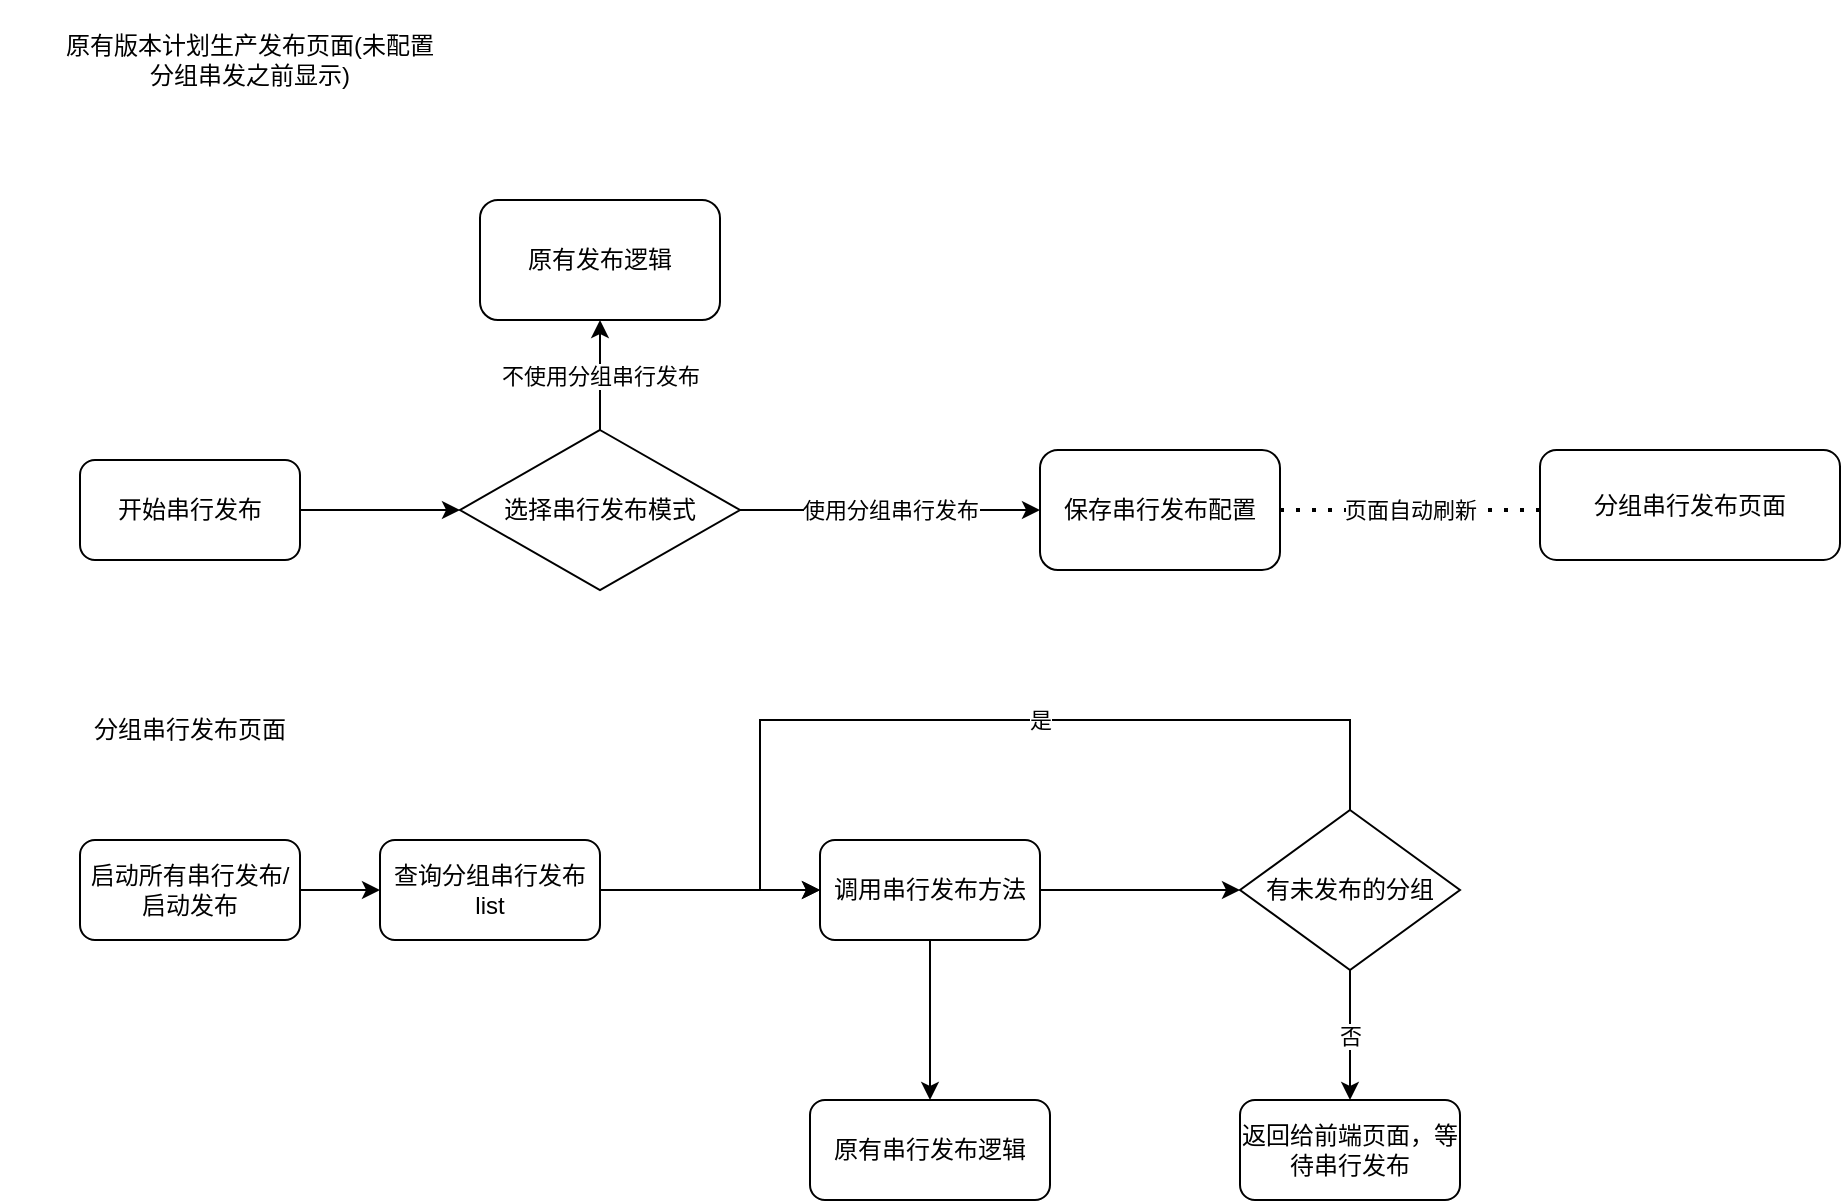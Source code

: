 <mxfile version="14.9.1" type="github">
  <diagram id="wjQlgHkREV75fNfG-BaF" name="Page-1">
    <mxGraphModel dx="1550" dy="1948" grid="1" gridSize="10" guides="1" tooltips="1" connect="1" arrows="1" fold="1" page="1" pageScale="1" pageWidth="827" pageHeight="1169" math="0" shadow="0">
      <root>
        <mxCell id="0" />
        <mxCell id="1" parent="0" />
        <mxCell id="Q2SOHH1CEXgP1fRX4kdI-5" style="edgeStyle=orthogonalEdgeStyle;rounded=0;orthogonalLoop=1;jettySize=auto;html=1;exitX=1;exitY=0.5;exitDx=0;exitDy=0;" parent="1" source="Q2SOHH1CEXgP1fRX4kdI-1" target="Q2SOHH1CEXgP1fRX4kdI-4" edge="1">
          <mxGeometry relative="1" as="geometry" />
        </mxCell>
        <mxCell id="Q2SOHH1CEXgP1fRX4kdI-1" value="开始串行发布" style="rounded=1;whiteSpace=wrap;html=1;" parent="1" vertex="1">
          <mxGeometry x="70" y="190" width="110" height="50" as="geometry" />
        </mxCell>
        <mxCell id="Q2SOHH1CEXgP1fRX4kdI-7" value="不使用分组串行发布" style="edgeStyle=orthogonalEdgeStyle;rounded=0;orthogonalLoop=1;jettySize=auto;html=1;exitX=0.5;exitY=0;exitDx=0;exitDy=0;entryX=0.5;entryY=1;entryDx=0;entryDy=0;" parent="1" source="Q2SOHH1CEXgP1fRX4kdI-4" target="Q2SOHH1CEXgP1fRX4kdI-6" edge="1">
          <mxGeometry relative="1" as="geometry" />
        </mxCell>
        <mxCell id="Q2SOHH1CEXgP1fRX4kdI-8" value="使用分组串行发布" style="edgeStyle=orthogonalEdgeStyle;rounded=0;orthogonalLoop=1;jettySize=auto;html=1;exitX=1;exitY=0.5;exitDx=0;exitDy=0;" parent="1" source="Q2SOHH1CEXgP1fRX4kdI-4" target="Q2SOHH1CEXgP1fRX4kdI-9" edge="1">
          <mxGeometry relative="1" as="geometry">
            <mxPoint x="510" y="215" as="targetPoint" />
          </mxGeometry>
        </mxCell>
        <mxCell id="Q2SOHH1CEXgP1fRX4kdI-4" value="选择串行发布模式" style="rhombus;whiteSpace=wrap;html=1;" parent="1" vertex="1">
          <mxGeometry x="260" y="175" width="140" height="80" as="geometry" />
        </mxCell>
        <mxCell id="Q2SOHH1CEXgP1fRX4kdI-6" value="原有发布逻辑" style="rounded=1;whiteSpace=wrap;html=1;" parent="1" vertex="1">
          <mxGeometry x="270" y="60" width="120" height="60" as="geometry" />
        </mxCell>
        <mxCell id="Q2SOHH1CEXgP1fRX4kdI-9" value="保存串行发布配置" style="rounded=1;whiteSpace=wrap;html=1;" parent="1" vertex="1">
          <mxGeometry x="550" y="185" width="120" height="60" as="geometry" />
        </mxCell>
        <mxCell id="Q2SOHH1CEXgP1fRX4kdI-16" value="页面自动刷新" style="endArrow=none;dashed=1;html=1;dashPattern=1 3;strokeWidth=2;exitX=1;exitY=0.5;exitDx=0;exitDy=0;entryX=0;entryY=0.5;entryDx=0;entryDy=0;" parent="1" source="Q2SOHH1CEXgP1fRX4kdI-9" edge="1">
          <mxGeometry width="50" height="50" relative="1" as="geometry">
            <mxPoint x="690" y="250" as="sourcePoint" />
            <mxPoint x="800" y="215" as="targetPoint" />
          </mxGeometry>
        </mxCell>
        <mxCell id="Q2SOHH1CEXgP1fRX4kdI-20" value="分组串行发布页面" style="rounded=1;whiteSpace=wrap;html=1;" parent="1" vertex="1">
          <mxGeometry x="800" y="185" width="150" height="55" as="geometry" />
        </mxCell>
        <mxCell id="Q2SOHH1CEXgP1fRX4kdI-28" style="edgeStyle=orthogonalEdgeStyle;rounded=0;orthogonalLoop=1;jettySize=auto;html=1;exitX=1;exitY=0.5;exitDx=0;exitDy=0;entryX=0;entryY=0.5;entryDx=0;entryDy=0;" parent="1" source="Q2SOHH1CEXgP1fRX4kdI-27" edge="1" target="Q2SOHH1CEXgP1fRX4kdI-29">
          <mxGeometry relative="1" as="geometry">
            <mxPoint x="260" y="445" as="targetPoint" />
          </mxGeometry>
        </mxCell>
        <mxCell id="Q2SOHH1CEXgP1fRX4kdI-27" value="启动所有串行发布/启动发布" style="rounded=1;whiteSpace=wrap;html=1;" parent="1" vertex="1">
          <mxGeometry x="70" y="380" width="110" height="50" as="geometry" />
        </mxCell>
        <mxCell id="YBDxrdvdxctRGu_Xbyn3-31" style="edgeStyle=orthogonalEdgeStyle;rounded=0;orthogonalLoop=1;jettySize=auto;html=1;exitX=1;exitY=0.5;exitDx=0;exitDy=0;entryX=0;entryY=0.5;entryDx=0;entryDy=0;endArrow=classic;endFill=1;" edge="1" parent="1" source="Q2SOHH1CEXgP1fRX4kdI-29" target="YBDxrdvdxctRGu_Xbyn3-13">
          <mxGeometry relative="1" as="geometry" />
        </mxCell>
        <mxCell id="Q2SOHH1CEXgP1fRX4kdI-29" value="查询分组串行发布list" style="rounded=1;whiteSpace=wrap;html=1;" parent="1" vertex="1">
          <mxGeometry x="220" y="380" width="110" height="50" as="geometry" />
        </mxCell>
        <mxCell id="-3DCe1lXib2HX8ghDhXW-1" value="分组串行发布页面" style="text;html=1;strokeColor=none;fillColor=none;align=center;verticalAlign=middle;whiteSpace=wrap;rounded=0;" parent="1" vertex="1">
          <mxGeometry x="30" y="300" width="190" height="50" as="geometry" />
        </mxCell>
        <mxCell id="-3DCe1lXib2HX8ghDhXW-2" value="原有版本计划生产发布页面(未配置分组串发之前显示)" style="text;html=1;strokeColor=none;fillColor=none;align=center;verticalAlign=middle;whiteSpace=wrap;rounded=0;" parent="1" vertex="1">
          <mxGeometry x="60" y="-40" width="190" height="60" as="geometry" />
        </mxCell>
        <mxCell id="YBDxrdvdxctRGu_Xbyn3-3" value="原有串行发布逻辑" style="rounded=1;whiteSpace=wrap;html=1;" vertex="1" parent="1">
          <mxGeometry x="435" y="510" width="120" height="50" as="geometry" />
        </mxCell>
        <mxCell id="YBDxrdvdxctRGu_Xbyn3-32" style="edgeStyle=orthogonalEdgeStyle;rounded=0;orthogonalLoop=1;jettySize=auto;html=1;exitX=0.5;exitY=1;exitDx=0;exitDy=0;endArrow=classic;endFill=1;" edge="1" parent="1" source="YBDxrdvdxctRGu_Xbyn3-13" target="YBDxrdvdxctRGu_Xbyn3-3">
          <mxGeometry relative="1" as="geometry" />
        </mxCell>
        <mxCell id="YBDxrdvdxctRGu_Xbyn3-33" style="edgeStyle=orthogonalEdgeStyle;rounded=0;orthogonalLoop=1;jettySize=auto;html=1;exitX=1;exitY=0.5;exitDx=0;exitDy=0;entryX=0;entryY=0.5;entryDx=0;entryDy=0;endArrow=classic;endFill=1;" edge="1" parent="1" source="YBDxrdvdxctRGu_Xbyn3-13" target="YBDxrdvdxctRGu_Xbyn3-29">
          <mxGeometry relative="1" as="geometry" />
        </mxCell>
        <mxCell id="YBDxrdvdxctRGu_Xbyn3-13" value="调用串行发布方法" style="rounded=1;whiteSpace=wrap;html=1;" vertex="1" parent="1">
          <mxGeometry x="440" y="380" width="110" height="50" as="geometry" />
        </mxCell>
        <mxCell id="YBDxrdvdxctRGu_Xbyn3-28" value="返回给前端页面，等待串行发布" style="rounded=1;whiteSpace=wrap;html=1;" vertex="1" parent="1">
          <mxGeometry x="650" y="510" width="110" height="50" as="geometry" />
        </mxCell>
        <mxCell id="YBDxrdvdxctRGu_Xbyn3-34" value="否" style="edgeStyle=orthogonalEdgeStyle;rounded=0;orthogonalLoop=1;jettySize=auto;html=1;exitX=0.5;exitY=1;exitDx=0;exitDy=0;endArrow=classic;endFill=1;" edge="1" parent="1" source="YBDxrdvdxctRGu_Xbyn3-29" target="YBDxrdvdxctRGu_Xbyn3-28">
          <mxGeometry relative="1" as="geometry" />
        </mxCell>
        <mxCell id="YBDxrdvdxctRGu_Xbyn3-35" style="edgeStyle=orthogonalEdgeStyle;rounded=0;orthogonalLoop=1;jettySize=auto;html=1;exitX=0.5;exitY=0;exitDx=0;exitDy=0;entryX=0;entryY=0.5;entryDx=0;entryDy=0;endArrow=classic;endFill=1;" edge="1" parent="1" source="YBDxrdvdxctRGu_Xbyn3-29" target="YBDxrdvdxctRGu_Xbyn3-13">
          <mxGeometry relative="1" as="geometry">
            <Array as="points">
              <mxPoint x="705" y="320" />
              <mxPoint x="410" y="320" />
              <mxPoint x="410" y="405" />
            </Array>
          </mxGeometry>
        </mxCell>
        <mxCell id="YBDxrdvdxctRGu_Xbyn3-36" value="是" style="edgeLabel;html=1;align=center;verticalAlign=middle;resizable=0;points=[];" vertex="1" connectable="0" parent="YBDxrdvdxctRGu_Xbyn3-35">
          <mxGeometry x="-0.374" relative="1" as="geometry">
            <mxPoint x="-58" as="offset" />
          </mxGeometry>
        </mxCell>
        <mxCell id="YBDxrdvdxctRGu_Xbyn3-29" value="有未发布的分组" style="rhombus;whiteSpace=wrap;html=1;" vertex="1" parent="1">
          <mxGeometry x="650" y="365" width="110" height="80" as="geometry" />
        </mxCell>
      </root>
    </mxGraphModel>
  </diagram>
</mxfile>
